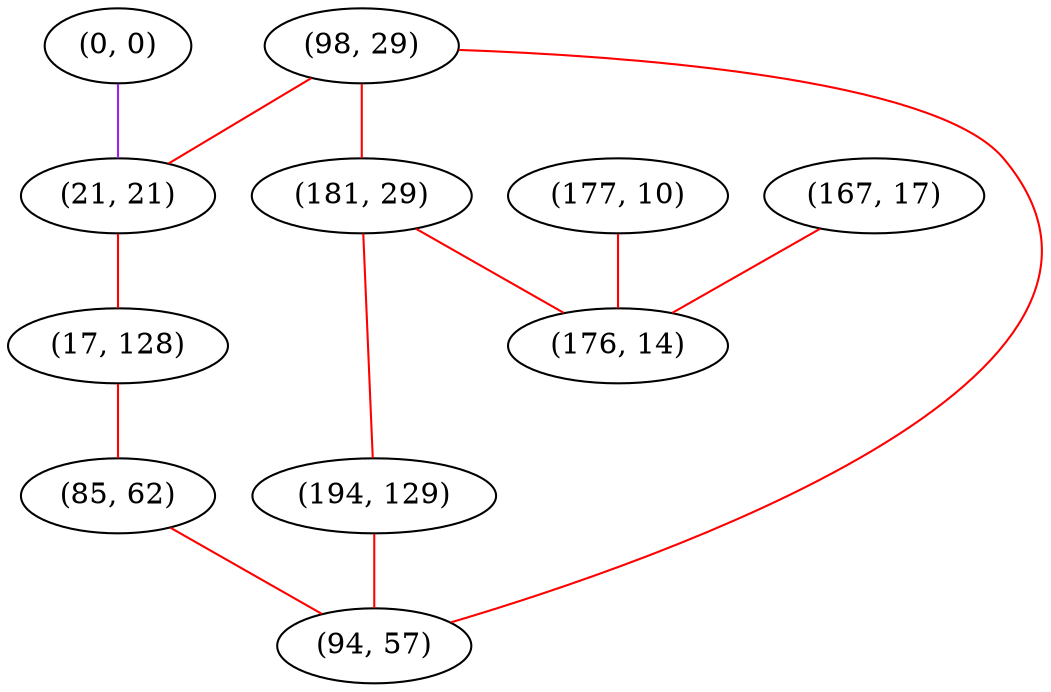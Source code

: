 graph "" {
"(98, 29)";
"(0, 0)";
"(21, 21)";
"(177, 10)";
"(17, 128)";
"(181, 29)";
"(194, 129)";
"(85, 62)";
"(167, 17)";
"(176, 14)";
"(94, 57)";
"(98, 29)" -- "(94, 57)"  [color=red, key=0, weight=1];
"(98, 29)" -- "(181, 29)"  [color=red, key=0, weight=1];
"(98, 29)" -- "(21, 21)"  [color=red, key=0, weight=1];
"(0, 0)" -- "(21, 21)"  [color=purple, key=0, weight=4];
"(21, 21)" -- "(17, 128)"  [color=red, key=0, weight=1];
"(177, 10)" -- "(176, 14)"  [color=red, key=0, weight=1];
"(17, 128)" -- "(85, 62)"  [color=red, key=0, weight=1];
"(181, 29)" -- "(176, 14)"  [color=red, key=0, weight=1];
"(181, 29)" -- "(194, 129)"  [color=red, key=0, weight=1];
"(194, 129)" -- "(94, 57)"  [color=red, key=0, weight=1];
"(85, 62)" -- "(94, 57)"  [color=red, key=0, weight=1];
"(167, 17)" -- "(176, 14)"  [color=red, key=0, weight=1];
}
